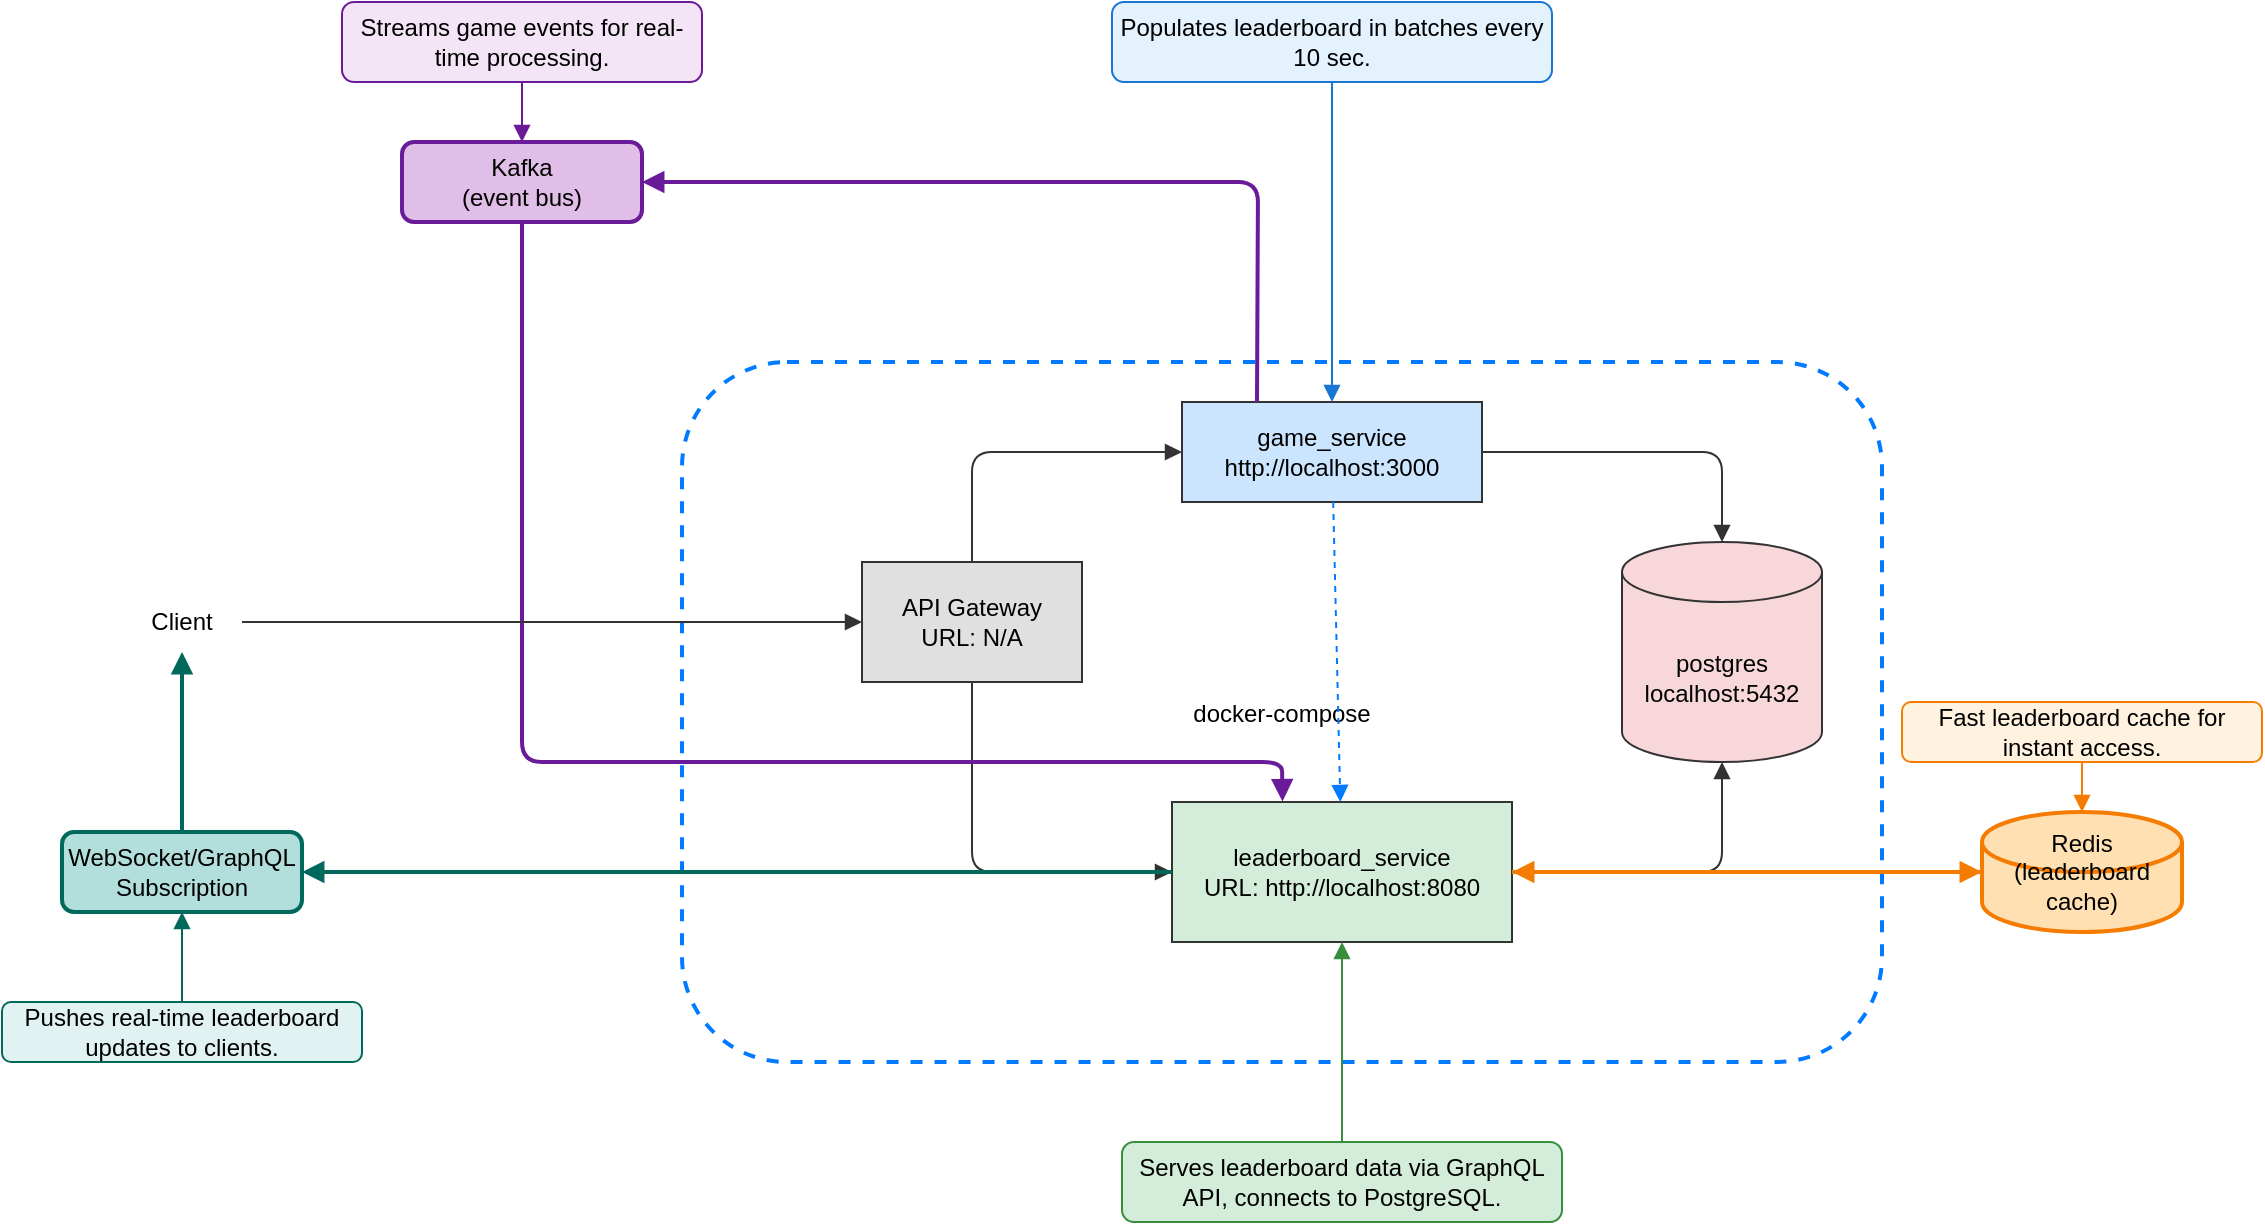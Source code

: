 <mxfile>
    <diagram id="1wpUK6OHLdWYX9Pw8Wzb" name="Page-1">
        <mxGraphModel dx="2068" dy="674" grid="1" gridSize="10" guides="1" tooltips="1" connect="1" arrows="1" fold="1" page="1" pageScale="1" pageWidth="850" pageHeight="1100" math="0" shadow="0">
            <root>
                <mxCell id="0"/>
                <mxCell id="1" parent="0"/>
                <mxCell id="dc-boundary" value="docker-compose" style="rounded=1;strokeColor=#007bff;strokeWidth=2;dashed=1;fillColor=none;" vertex="1" parent="1">
                    <mxGeometry x="80" y="180" width="600" height="350" as="geometry"/>
                </mxCell>
                <mxCell id="12" value="API Gateway&lt;div&gt;URL: N/A&lt;/div&gt;" style="rounded=0;whiteSpace=wrap;html=1;fillColor=#e0e0e0;strokeColor=#333333;" parent="dc-boundary" vertex="1">
                    <mxGeometry x="90" y="100" width="110" height="60" as="geometry"/>
                </mxCell>
                <mxCell id="18" value="game_service&lt;br&gt;http://localhost:3000" style="rounded=0;whiteSpace=wrap;html=1;fillColor=#cce5ff;strokeColor=#333333;" parent="dc-boundary" vertex="1">
                    <mxGeometry x="250" y="20" width="150" height="50" as="geometry"/>
                </mxCell>
                <mxCell id="8" value="leaderboard_service&lt;br&gt;URL: http://localhost:8080" style="rounded=0;whiteSpace=wrap;html=1;fillColor=#d4edda;strokeColor=#333333;" parent="dc-boundary" vertex="1">
                    <mxGeometry x="245" y="220" width="170" height="70" as="geometry"/>
                </mxCell>
                <mxCell id="7" value="postgres&lt;br&gt;localhost:5432" style="shape=cylinder3;whiteSpace=wrap;html=1;boundedLbl=1;backgroundOutline=1;size=15;fillColor=#f8d7da;strokeColor=#333333;" parent="dc-boundary" vertex="1">
                    <mxGeometry x="470" y="90" width="100" height="110" as="geometry"/>
                </mxCell>
                <mxCell id="a2" style="edgeStyle=none;html=1;endArrow=block;strokeColor=#333333;entryX=0;entryY=0.5;entryDx=0;entryDy=0;exitX=0.5;exitY=0;exitDx=0;exitDy=0;" parent="dc-boundary" source="12" target="18" edge="1">
                    <mxGeometry relative="1" as="geometry">
                        <Array as="points">
                            <mxPoint x="145" y="45"/>
                        </Array>
                    </mxGeometry>
                </mxCell>
                <mxCell id="a3" style="edgeStyle=none;html=1;endArrow=block;strokeColor=#333333;entryX=0;entryY=0.5;entryDx=0;entryDy=0;" parent="dc-boundary" source="12" target="8" edge="1">
                    <mxGeometry relative="1" as="geometry">
                        <Array as="points">
                            <mxPoint x="145" y="255"/>
                        </Array>
                    </mxGeometry>
                </mxCell>
                <mxCell id="a4" style="edgeStyle=none;html=1;endArrow=block;dashed=1;strokeColor=#007bff;" parent="dc-boundary" source="18" target="8" edge="1">
                    <mxGeometry relative="1" as="geometry"/>
                </mxCell>
                <mxCell id="a5" style="edgeStyle=none;html=1;endArrow=block;strokeColor=#333333;exitX=1;exitY=0.5;exitDx=0;exitDy=0;entryX=0.5;entryY=0;entryDx=0;entryDy=0;entryPerimeter=0;" parent="dc-boundary" source="18" target="7" edge="1">
                    <mxGeometry relative="1" as="geometry">
                        <Array as="points">
                            <mxPoint x="520" y="45"/>
                        </Array>
                    </mxGeometry>
                </mxCell>
                <mxCell id="a6" style="edgeStyle=none;html=1;endArrow=block;strokeColor=#333333;exitX=1;exitY=0.5;exitDx=0;exitDy=0;entryX=0.5;entryY=1;entryDx=0;entryDy=0;entryPerimeter=0;" parent="dc-boundary" source="8" target="7" edge="1">
                    <mxGeometry relative="1" as="geometry">
                        <Array as="points">
                            <mxPoint x="520" y="255"/>
                        </Array>
                    </mxGeometry>
                </mxCell>
                <mxCell id="kafka" value="Kafka&lt;br&gt;(event bus)" style="rounded=1;whiteSpace=wrap;html=1;fillColor=#e1bee7;strokeColor=#6a1b9a;strokeWidth=2;" vertex="1" parent="1">
                    <mxGeometry x="-60" y="70" width="120" height="40" as="geometry"/>
                </mxCell>
                <mxCell id="redis" value="Redis&lt;br&gt;(leaderboard cache)" style="shape=cylinder3;whiteSpace=wrap;html=1;fillColor=#ffe0b2;strokeColor=#f57c00;strokeWidth=2;" vertex="1" parent="1">
                    <mxGeometry x="730" y="405" width="100" height="60" as="geometry"/>
                </mxCell>
                <mxCell id="ws_sub" value="WebSocket/GraphQL Subscription" style="rounded=1;whiteSpace=wrap;html=1;fillColor=#b2dfdb;strokeColor=#00695c;strokeWidth=2;" vertex="1" parent="1">
                    <mxGeometry x="-230" y="415" width="120" height="40" as="geometry"/>
                </mxCell>
                <mxCell id="arrow_gs_kafka" style="edgeStyle=none;html=1;endArrow=block;strokeColor=#6a1b9a;strokeWidth=2;exitX=0.25;exitY=0;exitDx=0;exitDy=0;" edge="1" parent="1" source="18" target="kafka">
                    <mxGeometry relative="1" as="geometry">
                        <Array as="points">
                            <mxPoint x="368" y="90"/>
                        </Array>
                    </mxGeometry>
                </mxCell>
                <mxCell id="arrow_kafka_lb" style="edgeStyle=none;html=1;endArrow=block;strokeColor=#6a1b9a;strokeWidth=2;entryX=0.325;entryY=-0.004;entryDx=0;entryDy=0;entryPerimeter=0;exitX=0.5;exitY=1;exitDx=0;exitDy=0;" edge="1" parent="1" source="kafka" target="8">
                    <mxGeometry relative="1" as="geometry">
                        <mxPoint x="30" y="110" as="sourcePoint"/>
                        <Array as="points">
                            <mxPoint y="380"/>
                            <mxPoint x="380" y="380"/>
                        </Array>
                    </mxGeometry>
                </mxCell>
                <mxCell id="arrow_lb_redis" style="edgeStyle=none;html=1;endArrow=block;strokeColor=#f57c00;strokeWidth=2;" edge="1" parent="1" source="8" target="redis">
                    <mxGeometry relative="1" as="geometry"/>
                </mxCell>
                <mxCell id="arrow_redis_lb" style="edgeStyle=none;html=1;endArrow=block;strokeColor=#f57c00;strokeWidth=2;dashed=1;" edge="1" parent="1" source="redis" target="8">
                    <mxGeometry relative="1" as="geometry"/>
                </mxCell>
                <mxCell id="arrow_lb_ws" style="edgeStyle=none;html=1;endArrow=block;strokeColor=#00695c;strokeWidth=2;" edge="1" parent="1" source="8" target="ws_sub">
                    <mxGeometry relative="1" as="geometry"/>
                </mxCell>
                <mxCell id="arrow_ws_client" style="edgeStyle=none;html=1;endArrow=block;strokeColor=#00695c;strokeWidth=2;" edge="1" parent="1" source="ws_sub" target="15">
                    <mxGeometry relative="1" as="geometry"/>
                </mxCell>
                <mxCell id="bubble_kafka" value="Streams game events for real-time processing." style="rounded=1;whiteSpace=wrap;html=1;fillColor=#f3e5f5;strokeColor=#6a1b9a;" vertex="1" parent="1">
                    <mxGeometry x="-90" width="180" height="40" as="geometry"/>
                </mxCell>
                <mxCell id="arrow_bubble_kafka" style="edgeStyle=none;html=1;endArrow=block;strokeColor=#6a1b9a;" edge="1" parent="1" source="bubble_kafka" target="kafka">
                    <mxGeometry relative="1" as="geometry"/>
                </mxCell>
                <mxCell id="bubble_redis" value="Fast leaderboard cache for instant access." style="rounded=1;whiteSpace=wrap;html=1;fillColor=#fff3e0;strokeColor=#f57c00;" vertex="1" parent="1">
                    <mxGeometry x="690" y="350" width="180" height="30" as="geometry"/>
                </mxCell>
                <mxCell id="arrow_bubble_redis" style="edgeStyle=none;html=1;endArrow=block;strokeColor=#f57c00;" edge="1" parent="1" source="bubble_redis" target="redis">
                    <mxGeometry relative="1" as="geometry"/>
                </mxCell>
                <mxCell id="bubble_ws" value="Pushes real-time leaderboard updates to clients." style="rounded=1;whiteSpace=wrap;html=1;fillColor=#e0f2f1;strokeColor=#00695c;" vertex="1" parent="1">
                    <mxGeometry x="-260" y="500" width="180" height="30" as="geometry"/>
                </mxCell>
                <mxCell id="arrow_bubble_ws" style="edgeStyle=none;html=1;endArrow=block;strokeColor=#00695c;" edge="1" parent="1" source="bubble_ws" target="ws_sub">
                    <mxGeometry relative="1" as="geometry"/>
                </mxCell>
                <mxCell id="15" value="Client" style="text;html=1;align=center;verticalAlign=middle;whiteSpace=wrap;rounded=0;" parent="1" vertex="1">
                    <mxGeometry x="-200" y="295" width="60" height="30" as="geometry"/>
                </mxCell>
                <mxCell id="desc_game" value="Populates leaderboard in batches every 10 sec." style="rounded=1;whiteSpace=wrap;html=1;fillColor=#e3f2fd;strokeColor=#1976d2;" vertex="1" parent="1">
                    <mxGeometry x="295" width="220" height="40" as="geometry"/>
                </mxCell>
                <mxCell id="arrow_desc_game" style="edgeStyle=none;html=1;endArrow=block;strokeColor=#1976d2;" edge="1" parent="1" source="desc_game" target="18">
                    <mxGeometry relative="1" as="geometry"/>
                </mxCell>
                <mxCell id="desc_leaderboard" value="Serves leaderboard data via GraphQL API, connects to PostgreSQL." style="rounded=1;whiteSpace=wrap;html=1;fillColor=#d4edda;strokeColor=#388e3c;" vertex="1" parent="1">
                    <mxGeometry x="300" y="570" width="220" height="40" as="geometry"/>
                </mxCell>
                <mxCell id="arrow_desc_leaderboard" style="edgeStyle=none;html=1;endArrow=block;strokeColor=#388e3c;" edge="1" parent="1" source="desc_leaderboard" target="8">
                    <mxGeometry relative="1" as="geometry"/>
                </mxCell>
                <mxCell id="a1" style="edgeStyle=none;html=1;endArrow=block;strokeColor=#333333;" parent="1" source="15" target="12" edge="1">
                    <mxGeometry relative="1" as="geometry"/>
                </mxCell>
            </root>
        </mxGraphModel>
    </diagram>
</mxfile>